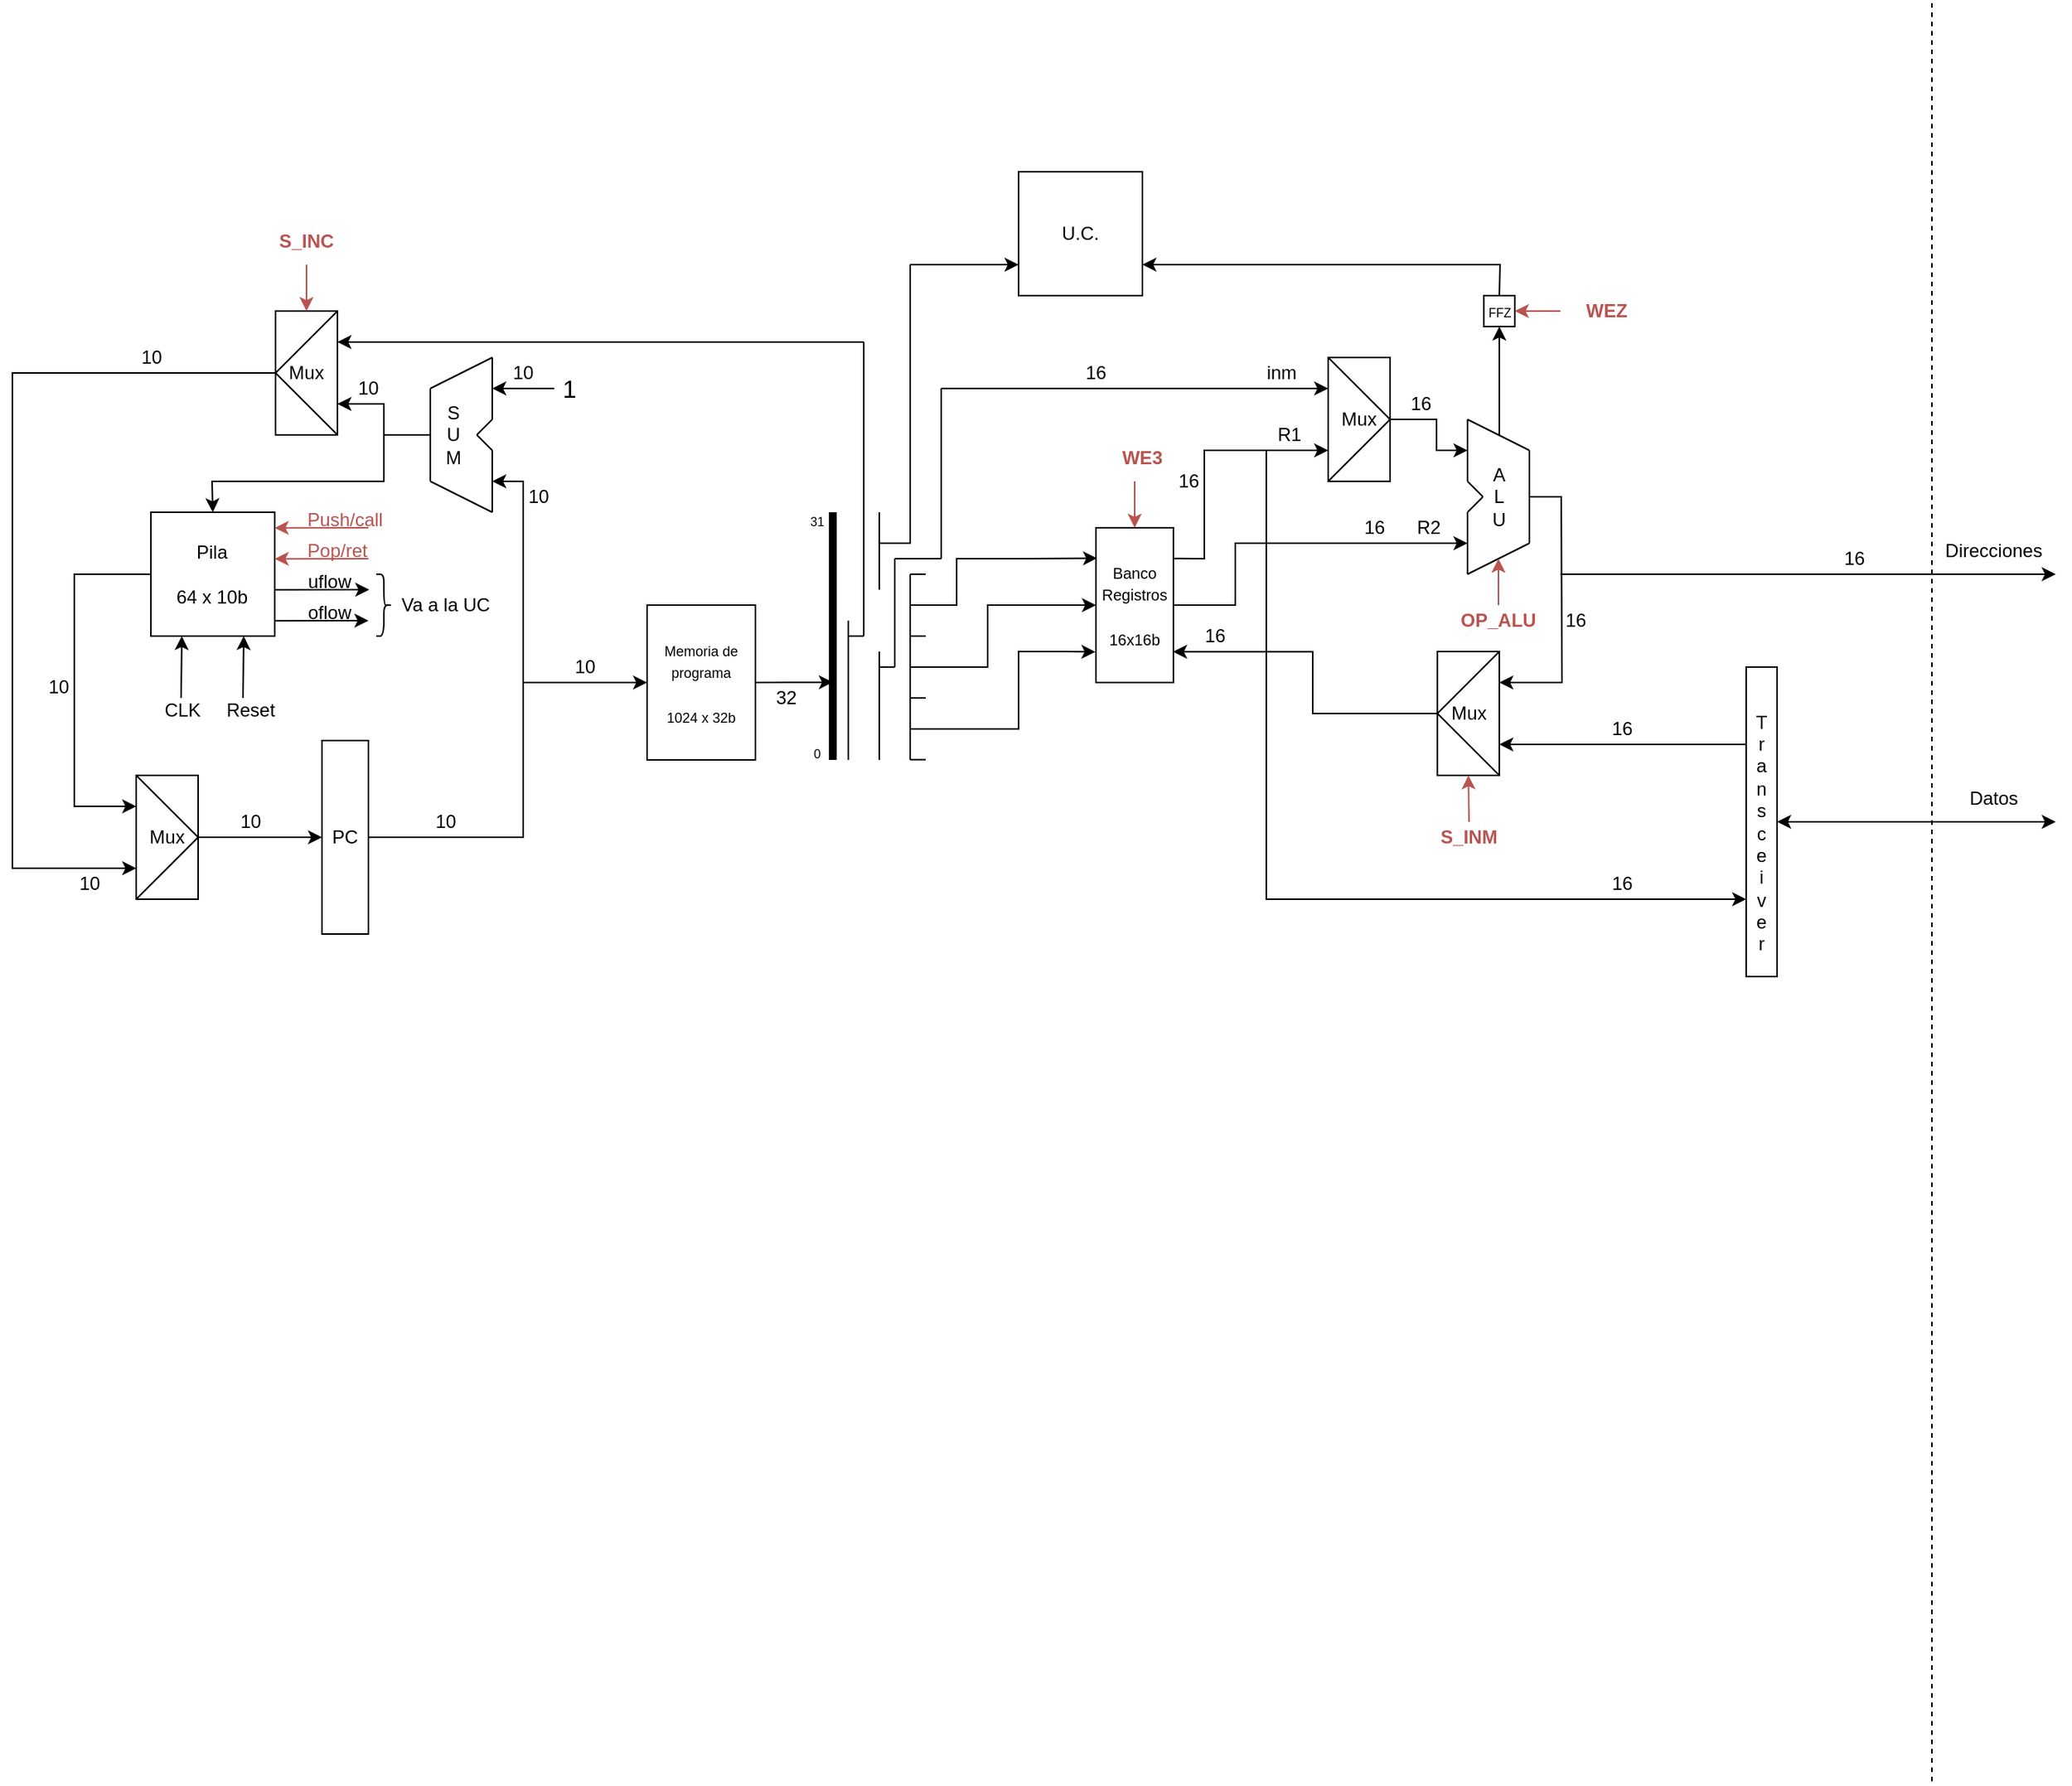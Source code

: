 <mxfile version="13.0.3" type="device"><diagram id="0uBArUnVMYasdlc0vBjI" name="Página-1"><mxGraphModel dx="276" dy="160" grid="1" gridSize="10" guides="1" tooltips="1" connect="1" arrows="1" fold="1" page="1" pageScale="1" pageWidth="1654" pageHeight="1169" math="0" shadow="0"><root><mxCell id="0"/><mxCell id="1" parent="0"/><mxCell id="RovYz1zeFVcKA8JU5k2T-7" value="Mux" style="rounded=0;whiteSpace=wrap;html=1;" parent="1" vertex="1"><mxGeometry x="210" y="210" width="40" height="80" as="geometry"/></mxCell><mxCell id="RovYz1zeFVcKA8JU5k2T-8" value="" style="endArrow=none;html=1;rounded=0;exitX=1;exitY=1;exitDx=0;exitDy=0;entryX=0;entryY=0.5;entryDx=0;entryDy=0;" parent="1" source="RovYz1zeFVcKA8JU5k2T-7" target="RovYz1zeFVcKA8JU5k2T-7" edge="1"><mxGeometry width="50" height="50" relative="1" as="geometry"><mxPoint x="300" y="300" as="sourcePoint"/><mxPoint x="350" y="250" as="targetPoint"/></mxGeometry></mxCell><mxCell id="RovYz1zeFVcKA8JU5k2T-9" value="" style="endArrow=none;html=1;rounded=0;exitX=0;exitY=0.5;exitDx=0;exitDy=0;entryX=1;entryY=0;entryDx=0;entryDy=0;" parent="1" source="RovYz1zeFVcKA8JU5k2T-7" target="RovYz1zeFVcKA8JU5k2T-7" edge="1"><mxGeometry width="50" height="50" relative="1" as="geometry"><mxPoint x="310" y="370" as="sourcePoint"/><mxPoint x="360" y="320" as="targetPoint"/></mxGeometry></mxCell><mxCell id="RovYz1zeFVcKA8JU5k2T-25" style="edgeStyle=orthogonalEdgeStyle;rounded=0;orthogonalLoop=1;jettySize=auto;html=1;fontSize=12;exitX=1;exitY=0.5;exitDx=0;exitDy=0;" parent="1" source="RovYz1zeFVcKA8JU5k2T-10" edge="1"><mxGeometry relative="1" as="geometry"><mxPoint x="350" y="320" as="targetPoint"/><Array as="points"><mxPoint x="370" y="550"/><mxPoint x="370" y="320"/></Array><mxPoint x="300" y="470" as="sourcePoint"/></mxGeometry></mxCell><mxCell id="RovYz1zeFVcKA8JU5k2T-10" value="PC" style="rounded=0;whiteSpace=wrap;html=1;" parent="1" vertex="1"><mxGeometry x="240" y="487.5" width="30" height="125" as="geometry"/></mxCell><mxCell id="RovYz1zeFVcKA8JU5k2T-12" value="" style="endArrow=none;html=1;rounded=0;" parent="1" edge="1"><mxGeometry width="50" height="50" relative="1" as="geometry"><mxPoint x="310" y="320" as="sourcePoint"/><mxPoint x="310" y="260" as="targetPoint"/></mxGeometry></mxCell><mxCell id="RovYz1zeFVcKA8JU5k2T-13" value="" style="endArrow=none;html=1;rounded=0;" parent="1" edge="1"><mxGeometry width="50" height="50" relative="1" as="geometry"><mxPoint x="310" y="260" as="sourcePoint"/><mxPoint x="350" y="240" as="targetPoint"/></mxGeometry></mxCell><mxCell id="RovYz1zeFVcKA8JU5k2T-14" value="" style="endArrow=none;html=1;rounded=0;" parent="1" edge="1"><mxGeometry width="50" height="50" relative="1" as="geometry"><mxPoint x="310" y="320" as="sourcePoint"/><mxPoint x="350" y="340" as="targetPoint"/></mxGeometry></mxCell><mxCell id="RovYz1zeFVcKA8JU5k2T-15" value="" style="endArrow=none;html=1;rounded=0;" parent="1" edge="1"><mxGeometry width="50" height="50" relative="1" as="geometry"><mxPoint x="350" y="240" as="sourcePoint"/><mxPoint x="350" y="280" as="targetPoint"/></mxGeometry></mxCell><mxCell id="RovYz1zeFVcKA8JU5k2T-16" value="" style="endArrow=none;html=1;rounded=0;" parent="1" edge="1"><mxGeometry width="50" height="50" relative="1" as="geometry"><mxPoint x="350" y="340" as="sourcePoint"/><mxPoint x="350" y="300" as="targetPoint"/></mxGeometry></mxCell><mxCell id="RovYz1zeFVcKA8JU5k2T-17" value="" style="endArrow=none;html=1;rounded=0;" parent="1" edge="1"><mxGeometry width="50" height="50" relative="1" as="geometry"><mxPoint x="340" y="290" as="sourcePoint"/><mxPoint x="350" y="280" as="targetPoint"/></mxGeometry></mxCell><mxCell id="RovYz1zeFVcKA8JU5k2T-19" value="" style="endArrow=none;html=1;rounded=0;" parent="1" edge="1"><mxGeometry width="50" height="50" relative="1" as="geometry"><mxPoint x="340" y="290" as="sourcePoint"/><mxPoint x="350" y="300" as="targetPoint"/></mxGeometry></mxCell><mxCell id="RovYz1zeFVcKA8JU5k2T-22" value="" style="endArrow=classic;html=1;rounded=0;fontSize=5;entryX=1;entryY=0.75;entryDx=0;entryDy=0;" parent="1" target="RovYz1zeFVcKA8JU5k2T-7" edge="1"><mxGeometry width="50" height="50" relative="1" as="geometry"><mxPoint x="310" y="290" as="sourcePoint"/><mxPoint x="320" y="260" as="targetPoint"/><Array as="points"><mxPoint x="280" y="290"/><mxPoint x="280" y="270"/></Array></mxGeometry></mxCell><mxCell id="RovYz1zeFVcKA8JU5k2T-24" value="S&lt;br&gt;U&lt;br&gt;M" style="text;html=1;strokeColor=none;fillColor=none;align=center;verticalAlign=middle;whiteSpace=wrap;rounded=0;fontSize=12;" parent="1" vertex="1"><mxGeometry x="300" y="280" width="50" height="20" as="geometry"/></mxCell><mxCell id="RovYz1zeFVcKA8JU5k2T-26" value="" style="endArrow=classic;html=1;rounded=0;fontSize=12;" parent="1" edge="1"><mxGeometry width="50" height="50" relative="1" as="geometry"><mxPoint x="370" y="450" as="sourcePoint"/><mxPoint x="450" y="450" as="targetPoint"/></mxGeometry></mxCell><mxCell id="RovYz1zeFVcKA8JU5k2T-30" style="edgeStyle=orthogonalEdgeStyle;rounded=0;orthogonalLoop=1;jettySize=auto;html=1;exitX=1;exitY=0.5;exitDx=0;exitDy=0;fontSize=9;" parent="1" source="RovYz1zeFVcKA8JU5k2T-29" edge="1"><mxGeometry relative="1" as="geometry"><mxPoint x="570" y="449.81" as="targetPoint"/><Array as="points"><mxPoint x="570" y="450"/></Array></mxGeometry></mxCell><mxCell id="RovYz1zeFVcKA8JU5k2T-29" value="&lt;font style=&quot;font-size: 9px&quot;&gt;Memoria de programa&lt;br&gt;&lt;br&gt;1024 x 32b&lt;/font&gt;" style="rounded=0;whiteSpace=wrap;html=1;" parent="1" vertex="1"><mxGeometry x="450" y="400" width="70" height="100" as="geometry"/></mxCell><mxCell id="RovYz1zeFVcKA8JU5k2T-33" value="" style="endArrow=none;html=1;rounded=0;fontSize=9;strokeWidth=5;" parent="1" edge="1"><mxGeometry width="50" height="50" relative="1" as="geometry"><mxPoint x="570" y="500" as="sourcePoint"/><mxPoint x="570" y="340" as="targetPoint"/></mxGeometry></mxCell><mxCell id="RovYz1zeFVcKA8JU5k2T-34" value="" style="endArrow=none;html=1;rounded=0;fontSize=9;strokeWidth=1;" parent="1" edge="1"><mxGeometry width="50" height="50" relative="1" as="geometry"><mxPoint x="580" y="500" as="sourcePoint"/><mxPoint x="580" y="410" as="targetPoint"/></mxGeometry></mxCell><mxCell id="RovYz1zeFVcKA8JU5k2T-35" value="" style="endArrow=none;html=1;rounded=0;fontSize=9;strokeWidth=1;" parent="1" edge="1"><mxGeometry width="50" height="50" relative="1" as="geometry"><mxPoint x="580" y="420" as="sourcePoint"/><mxPoint x="590" y="420" as="targetPoint"/></mxGeometry></mxCell><mxCell id="RovYz1zeFVcKA8JU5k2T-36" value="" style="endArrow=none;html=1;rounded=0;fontSize=9;strokeWidth=1;" parent="1" edge="1"><mxGeometry width="50" height="50" relative="1" as="geometry"><mxPoint x="590" y="420" as="sourcePoint"/><mxPoint x="590" y="230" as="targetPoint"/></mxGeometry></mxCell><mxCell id="RovYz1zeFVcKA8JU5k2T-37" value="" style="endArrow=classic;html=1;rounded=0;fontSize=9;strokeWidth=1;entryX=1;entryY=0.25;entryDx=0;entryDy=0;" parent="1" target="RovYz1zeFVcKA8JU5k2T-7" edge="1"><mxGeometry width="50" height="50" relative="1" as="geometry"><mxPoint x="590" y="230" as="sourcePoint"/><mxPoint x="470" y="160" as="targetPoint"/><Array as="points"><mxPoint x="360" y="230"/><mxPoint x="310" y="230"/></Array></mxGeometry></mxCell><mxCell id="RovYz1zeFVcKA8JU5k2T-38" value="" style="endArrow=none;html=1;rounded=0;fontSize=9;strokeWidth=1;" parent="1" edge="1"><mxGeometry width="50" height="50" relative="1" as="geometry"><mxPoint x="600" y="500" as="sourcePoint"/><mxPoint x="600" y="430" as="targetPoint"/></mxGeometry></mxCell><mxCell id="RovYz1zeFVcKA8JU5k2T-41" value="" style="endArrow=none;html=1;rounded=0;fontSize=9;strokeWidth=1;" parent="1" edge="1"><mxGeometry width="50" height="50" relative="1" as="geometry"><mxPoint x="620" y="500" as="sourcePoint"/><mxPoint x="620" y="460" as="targetPoint"/></mxGeometry></mxCell><mxCell id="RovYz1zeFVcKA8JU5k2T-42" value="" style="endArrow=none;html=1;rounded=0;fontSize=9;strokeWidth=1;" parent="1" edge="1"><mxGeometry width="50" height="50" relative="1" as="geometry"><mxPoint x="620" y="460" as="sourcePoint"/><mxPoint x="620" y="420" as="targetPoint"/><Array as="points"><mxPoint x="620" y="440"/></Array></mxGeometry></mxCell><mxCell id="RovYz1zeFVcKA8JU5k2T-43" value="" style="endArrow=none;html=1;rounded=0;fontSize=9;strokeWidth=1;" parent="1" edge="1"><mxGeometry width="50" height="50" relative="1" as="geometry"><mxPoint x="620" y="460" as="sourcePoint"/><mxPoint x="630" y="460" as="targetPoint"/></mxGeometry></mxCell><mxCell id="RovYz1zeFVcKA8JU5k2T-44" value="" style="endArrow=none;html=1;rounded=0;fontSize=9;strokeWidth=1;" parent="1" edge="1"><mxGeometry width="50" height="50" relative="1" as="geometry"><mxPoint x="620" y="499.84" as="sourcePoint"/><mxPoint x="630" y="499.84" as="targetPoint"/><Array as="points"><mxPoint x="620" y="499.84"/></Array></mxGeometry></mxCell><mxCell id="RovYz1zeFVcKA8JU5k2T-45" value="" style="endArrow=none;html=1;rounded=0;fontSize=9;strokeWidth=1;" parent="1" edge="1"><mxGeometry width="50" height="50" relative="1" as="geometry"><mxPoint x="620" y="420" as="sourcePoint"/><mxPoint x="630" y="420" as="targetPoint"/></mxGeometry></mxCell><mxCell id="RovYz1zeFVcKA8JU5k2T-47" value="" style="endArrow=none;html=1;rounded=0;fontSize=9;strokeWidth=1;" parent="1" edge="1"><mxGeometry width="50" height="50" relative="1" as="geometry"><mxPoint x="620" y="420" as="sourcePoint"/><mxPoint x="620" y="380" as="targetPoint"/><Array as="points"><mxPoint x="620" y="400"/></Array></mxGeometry></mxCell><mxCell id="RovYz1zeFVcKA8JU5k2T-48" value="" style="endArrow=none;html=1;rounded=0;fontSize=9;strokeWidth=1;" parent="1" edge="1"><mxGeometry width="50" height="50" relative="1" as="geometry"><mxPoint x="600" y="390" as="sourcePoint"/><mxPoint x="600" y="340" as="targetPoint"/></mxGeometry></mxCell><mxCell id="RovYz1zeFVcKA8JU5k2T-49" value="" style="endArrow=none;html=1;rounded=0;fontSize=9;strokeWidth=1;" parent="1" edge="1"><mxGeometry width="50" height="50" relative="1" as="geometry"><mxPoint x="620" y="380" as="sourcePoint"/><mxPoint x="630" y="380" as="targetPoint"/></mxGeometry></mxCell><mxCell id="RovYz1zeFVcKA8JU5k2T-50" value="&lt;font size=&quot;1&quot;&gt;Banco Registros&lt;br&gt;&lt;br&gt;16x16b&lt;br&gt;&lt;/font&gt;" style="rounded=0;whiteSpace=wrap;html=1;" parent="1" vertex="1"><mxGeometry x="740" y="350" width="50" height="100" as="geometry"/></mxCell><mxCell id="RovYz1zeFVcKA8JU5k2T-51" value="" style="endArrow=classic;html=1;rounded=0;fontSize=9;strokeWidth=1;entryX=0.014;entryY=0.197;entryDx=0;entryDy=0;entryPerimeter=0;" parent="1" target="RovYz1zeFVcKA8JU5k2T-50" edge="1"><mxGeometry width="50" height="50" relative="1" as="geometry"><mxPoint x="620" y="400" as="sourcePoint"/><mxPoint x="700" y="360" as="targetPoint"/><Array as="points"><mxPoint x="650" y="400"/><mxPoint x="650" y="370"/><mxPoint x="690" y="370"/></Array></mxGeometry></mxCell><mxCell id="RovYz1zeFVcKA8JU5k2T-52" value="" style="endArrow=classic;html=1;rounded=0;fontSize=9;strokeWidth=1;entryX=0;entryY=0.5;entryDx=0;entryDy=0;" parent="1" target="RovYz1zeFVcKA8JU5k2T-50" edge="1"><mxGeometry width="50" height="50" relative="1" as="geometry"><mxPoint x="620" y="440" as="sourcePoint"/><mxPoint x="730" y="420" as="targetPoint"/><Array as="points"><mxPoint x="670" y="440"/><mxPoint x="670" y="400"/><mxPoint x="690" y="400"/><mxPoint x="720" y="400"/></Array></mxGeometry></mxCell><mxCell id="RovYz1zeFVcKA8JU5k2T-53" value="" style="endArrow=classic;html=1;rounded=0;fontSize=9;strokeWidth=1;entryX=-0.007;entryY=0.802;entryDx=0;entryDy=0;entryPerimeter=0;" parent="1" target="RovYz1zeFVcKA8JU5k2T-50" edge="1"><mxGeometry width="50" height="50" relative="1" as="geometry"><mxPoint x="620" y="480" as="sourcePoint"/><mxPoint x="720" y="450" as="targetPoint"/><Array as="points"><mxPoint x="690" y="480"/><mxPoint x="690" y="430"/><mxPoint x="700" y="430"/><mxPoint x="720" y="430"/></Array></mxGeometry></mxCell><mxCell id="RovYz1zeFVcKA8JU5k2T-67" value="" style="endArrow=none;html=1;rounded=0;" parent="1" edge="1"><mxGeometry width="50" height="50" relative="1" as="geometry"><mxPoint x="1020" y="300" as="sourcePoint"/><mxPoint x="1020" y="360" as="targetPoint"/></mxGeometry></mxCell><mxCell id="RovYz1zeFVcKA8JU5k2T-70" value="" style="endArrow=none;html=1;rounded=0;" parent="1" edge="1"><mxGeometry width="50" height="50" relative="1" as="geometry"><mxPoint x="980" y="320" as="sourcePoint"/><mxPoint x="980" y="280" as="targetPoint"/></mxGeometry></mxCell><mxCell id="RovYz1zeFVcKA8JU5k2T-71" value="" style="endArrow=none;html=1;rounded=0;" parent="1" edge="1"><mxGeometry width="50" height="50" relative="1" as="geometry"><mxPoint x="980" y="340" as="sourcePoint"/><mxPoint x="980" y="380" as="targetPoint"/></mxGeometry></mxCell><mxCell id="RovYz1zeFVcKA8JU5k2T-72" value="" style="endArrow=none;html=1;rounded=0;" parent="1" edge="1"><mxGeometry width="50" height="50" relative="1" as="geometry"><mxPoint x="990" y="330" as="sourcePoint"/><mxPoint x="980" y="340" as="targetPoint"/></mxGeometry></mxCell><mxCell id="RovYz1zeFVcKA8JU5k2T-73" value="" style="endArrow=none;html=1;rounded=0;" parent="1" edge="1"><mxGeometry width="50" height="50" relative="1" as="geometry"><mxPoint x="990" y="330" as="sourcePoint"/><mxPoint x="980" y="320" as="targetPoint"/></mxGeometry></mxCell><mxCell id="RovYz1zeFVcKA8JU5k2T-75" value="" style="endArrow=none;html=1;rounded=0;fontSize=9;strokeWidth=1;" parent="1" edge="1"><mxGeometry width="50" height="50" relative="1" as="geometry"><mxPoint x="980" y="380" as="sourcePoint"/><mxPoint x="1020" y="360" as="targetPoint"/></mxGeometry></mxCell><mxCell id="RovYz1zeFVcKA8JU5k2T-76" value="" style="endArrow=none;html=1;rounded=0;fontSize=9;strokeWidth=1;" parent="1" edge="1"><mxGeometry width="50" height="50" relative="1" as="geometry"><mxPoint x="980" y="280" as="sourcePoint"/><mxPoint x="1020" y="300" as="targetPoint"/></mxGeometry></mxCell><mxCell id="RovYz1zeFVcKA8JU5k2T-78" value="" style="endArrow=classic;html=1;rounded=0;fontSize=9;strokeWidth=1;exitX=1;exitY=0.5;exitDx=0;exitDy=0;" parent="1" source="RovYz1zeFVcKA8JU5k2T-50" edge="1"><mxGeometry width="50" height="50" relative="1" as="geometry"><mxPoint x="810" y="440" as="sourcePoint"/><mxPoint x="980" y="360" as="targetPoint"/><Array as="points"><mxPoint x="830" y="400"/><mxPoint x="830" y="360"/></Array></mxGeometry></mxCell><mxCell id="RovYz1zeFVcKA8JU5k2T-82" style="edgeStyle=orthogonalEdgeStyle;rounded=0;orthogonalLoop=1;jettySize=auto;html=1;entryX=0.996;entryY=0.801;entryDx=0;entryDy=0;entryPerimeter=0;fontSize=9;strokeWidth=1;" parent="1" source="RovYz1zeFVcKA8JU5k2T-79" target="RovYz1zeFVcKA8JU5k2T-50" edge="1"><mxGeometry relative="1" as="geometry"><Array as="points"><mxPoint x="880" y="470"/><mxPoint x="880" y="430"/></Array></mxGeometry></mxCell><mxCell id="RovYz1zeFVcKA8JU5k2T-79" value="Mux" style="rounded=0;whiteSpace=wrap;html=1;" parent="1" vertex="1"><mxGeometry x="960.56" y="430" width="40" height="80" as="geometry"/></mxCell><mxCell id="RovYz1zeFVcKA8JU5k2T-80" value="" style="endArrow=none;html=1;rounded=0;exitX=1;exitY=1;exitDx=0;exitDy=0;entryX=0;entryY=0.5;entryDx=0;entryDy=0;" parent="1" source="RovYz1zeFVcKA8JU5k2T-79" target="RovYz1zeFVcKA8JU5k2T-79" edge="1"><mxGeometry width="50" height="50" relative="1" as="geometry"><mxPoint x="1050.56" y="520" as="sourcePoint"/><mxPoint x="1100.56" y="470" as="targetPoint"/></mxGeometry></mxCell><mxCell id="RovYz1zeFVcKA8JU5k2T-81" value="" style="endArrow=none;html=1;rounded=0;exitX=0;exitY=0.5;exitDx=0;exitDy=0;entryX=1;entryY=0;entryDx=0;entryDy=0;" parent="1" source="RovYz1zeFVcKA8JU5k2T-79" target="RovYz1zeFVcKA8JU5k2T-79" edge="1"><mxGeometry width="50" height="50" relative="1" as="geometry"><mxPoint x="1060.56" y="590" as="sourcePoint"/><mxPoint x="1110.56" y="540" as="targetPoint"/></mxGeometry></mxCell><mxCell id="RovYz1zeFVcKA8JU5k2T-85" value="" style="endArrow=classic;html=1;rounded=0;fontSize=9;strokeWidth=1;entryX=1;entryY=0.25;entryDx=0;entryDy=0;" parent="1" target="RovYz1zeFVcKA8JU5k2T-79" edge="1"><mxGeometry width="50" height="50" relative="1" as="geometry"><mxPoint x="1020" y="330" as="sourcePoint"/><mxPoint x="1040.56" y="330" as="targetPoint"/><Array as="points"><mxPoint x="1040.56" y="330"/><mxPoint x="1041" y="450"/></Array></mxGeometry></mxCell><mxCell id="RovYz1zeFVcKA8JU5k2T-87" value="&lt;font style=&quot;font-size: 12px&quot;&gt;U.C.&lt;/font&gt;" style="rounded=0;whiteSpace=wrap;html=1;" parent="1" vertex="1"><mxGeometry x="690" y="120" width="80" height="80" as="geometry"/></mxCell><mxCell id="RovYz1zeFVcKA8JU5k2T-88" value="&lt;span style=&quot;font-size: 8px&quot;&gt;0&lt;/span&gt;" style="text;html=1;strokeColor=none;fillColor=none;align=center;verticalAlign=middle;whiteSpace=wrap;rounded=0;fontSize=12;" parent="1" vertex="1"><mxGeometry x="550" y="490" width="20" height="10" as="geometry"/></mxCell><mxCell id="RovYz1zeFVcKA8JU5k2T-89" value="&lt;font style=&quot;font-size: 8px&quot;&gt;31&lt;/font&gt;" style="text;html=1;strokeColor=none;fillColor=none;align=center;verticalAlign=middle;whiteSpace=wrap;rounded=0;fontSize=12;" parent="1" vertex="1"><mxGeometry x="550" y="340" width="20" height="10" as="geometry"/></mxCell><mxCell id="RovYz1zeFVcKA8JU5k2T-90" value="" style="endArrow=none;html=1;rounded=0;fontSize=8;strokeWidth=1;" parent="1" edge="1"><mxGeometry width="50" height="50" relative="1" as="geometry"><mxPoint x="600" y="360" as="sourcePoint"/><mxPoint x="620" y="180" as="targetPoint"/><Array as="points"><mxPoint x="620" y="360"/></Array></mxGeometry></mxCell><mxCell id="RovYz1zeFVcKA8JU5k2T-91" value="" style="endArrow=classic;html=1;rounded=0;fontSize=8;strokeWidth=1;entryX=0;entryY=0.75;entryDx=0;entryDy=0;" parent="1" target="RovYz1zeFVcKA8JU5k2T-87" edge="1"><mxGeometry width="50" height="50" relative="1" as="geometry"><mxPoint x="620" y="180" as="sourcePoint"/><mxPoint x="700" y="130" as="targetPoint"/></mxGeometry></mxCell><mxCell id="RovYz1zeFVcKA8JU5k2T-93" value="&lt;font style=&quot;font-size: 8px&quot;&gt;FFZ&lt;/font&gt;" style="rounded=0;whiteSpace=wrap;html=1;" parent="1" vertex="1"><mxGeometry x="990.56" y="200" width="20" height="20" as="geometry"/></mxCell><mxCell id="RovYz1zeFVcKA8JU5k2T-94" value="" style="endArrow=classic;html=1;rounded=0;fontSize=8;strokeWidth=1;entryX=0.5;entryY=1;entryDx=0;entryDy=0;" parent="1" target="RovYz1zeFVcKA8JU5k2T-93" edge="1"><mxGeometry width="50" height="50" relative="1" as="geometry"><mxPoint x="1000.56" y="290" as="sourcePoint"/><mxPoint x="1060.56" y="220" as="targetPoint"/></mxGeometry></mxCell><mxCell id="RovYz1zeFVcKA8JU5k2T-95" value="" style="endArrow=classic;html=1;rounded=0;fontSize=8;strokeWidth=1;exitX=0.5;exitY=0;exitDx=0;exitDy=0;entryX=1;entryY=0.75;entryDx=0;entryDy=0;" parent="1" source="RovYz1zeFVcKA8JU5k2T-93" target="RovYz1zeFVcKA8JU5k2T-87" edge="1"><mxGeometry width="50" height="50" relative="1" as="geometry"><mxPoint x="870" y="150" as="sourcePoint"/><mxPoint x="920" y="100" as="targetPoint"/><Array as="points"><mxPoint x="1001" y="180"/><mxPoint x="890" y="180"/></Array></mxGeometry></mxCell><mxCell id="HmKViwe4JxOAqNoC-9yD-1" value="Mux" style="rounded=0;whiteSpace=wrap;html=1;" parent="1" vertex="1"><mxGeometry x="120" y="510" width="40" height="80" as="geometry"/></mxCell><mxCell id="HmKViwe4JxOAqNoC-9yD-4" value="" style="endArrow=none;html=1;rounded=0;exitX=0;exitY=0;exitDx=0;exitDy=0;entryX=1;entryY=0.5;entryDx=0;entryDy=0;" parent="1" source="HmKViwe4JxOAqNoC-9yD-1" target="HmKViwe4JxOAqNoC-9yD-1" edge="1"><mxGeometry width="50" height="50" relative="1" as="geometry"><mxPoint x="190" y="570" as="sourcePoint"/><mxPoint x="240" y="520" as="targetPoint"/></mxGeometry></mxCell><mxCell id="HmKViwe4JxOAqNoC-9yD-5" value="" style="endArrow=none;html=1;rounded=0;exitX=0;exitY=1;exitDx=0;exitDy=0;entryX=1;entryY=0.5;entryDx=0;entryDy=0;" parent="1" source="HmKViwe4JxOAqNoC-9yD-1" target="HmKViwe4JxOAqNoC-9yD-1" edge="1"><mxGeometry width="50" height="50" relative="1" as="geometry"><mxPoint x="210" y="610" as="sourcePoint"/><mxPoint x="160" y="540" as="targetPoint"/></mxGeometry></mxCell><mxCell id="HmKViwe4JxOAqNoC-9yD-6" value="" style="endArrow=classic;html=1;rounded=0;entryX=0;entryY=0.75;entryDx=0;entryDy=0;exitX=0;exitY=0.5;exitDx=0;exitDy=0;" parent="1" source="RovYz1zeFVcKA8JU5k2T-7" target="HmKViwe4JxOAqNoC-9yD-1" edge="1"><mxGeometry width="50" height="50" relative="1" as="geometry"><mxPoint x="40" y="470" as="sourcePoint"/><mxPoint x="90" y="420" as="targetPoint"/><Array as="points"><mxPoint x="40" y="250"/><mxPoint x="40" y="570"/></Array></mxGeometry></mxCell><mxCell id="HmKViwe4JxOAqNoC-9yD-9" style="edgeStyle=orthogonalEdgeStyle;rounded=0;orthogonalLoop=1;jettySize=auto;html=1;entryX=0;entryY=0.25;entryDx=0;entryDy=0;exitX=0;exitY=0.5;exitDx=0;exitDy=0;" parent="1" source="HmKViwe4JxOAqNoC-9yD-7" target="HmKViwe4JxOAqNoC-9yD-1" edge="1"><mxGeometry relative="1" as="geometry"><mxPoint x="70" y="380" as="targetPoint"/><Array as="points"><mxPoint x="80" y="380"/><mxPoint x="80" y="530"/></Array></mxGeometry></mxCell><mxCell id="HmKViwe4JxOAqNoC-9yD-7" value="Pila&lt;br&gt;&lt;br&gt;64 x 10b" style="whiteSpace=wrap;html=1;aspect=fixed;" parent="1" vertex="1"><mxGeometry x="129.46" y="340" width="80" height="80" as="geometry"/></mxCell><mxCell id="HmKViwe4JxOAqNoC-9yD-8" value="" style="endArrow=classic;html=1;rounded=0;entryX=0.5;entryY=0;entryDx=0;entryDy=0;" parent="1" target="HmKViwe4JxOAqNoC-9yD-7" edge="1"><mxGeometry width="50" height="50" relative="1" as="geometry"><mxPoint x="280" y="290" as="sourcePoint"/><mxPoint x="290" y="300" as="targetPoint"/><Array as="points"><mxPoint x="280" y="320"/><mxPoint x="169" y="320"/></Array></mxGeometry></mxCell><mxCell id="HmKViwe4JxOAqNoC-9yD-11" value="" style="endArrow=classic;html=1;rounded=0;entryX=0;entryY=0.5;entryDx=0;entryDy=0;" parent="1" target="RovYz1zeFVcKA8JU5k2T-10" edge="1"><mxGeometry width="50" height="50" relative="1" as="geometry"><mxPoint x="160" y="550" as="sourcePoint"/><mxPoint x="230" y="490" as="targetPoint"/></mxGeometry></mxCell><mxCell id="HmKViwe4JxOAqNoC-9yD-13" value="" style="endArrow=classic;html=1;rounded=0;entryX=0.991;entryY=0.168;entryDx=0;entryDy=0;entryPerimeter=0;strokeColor=#B85450;" parent="1" edge="1"><mxGeometry width="50" height="50" relative="1" as="geometry"><mxPoint x="270" y="370" as="sourcePoint"/><mxPoint x="209.46" y="370.08" as="targetPoint"/></mxGeometry></mxCell><mxCell id="HmKViwe4JxOAqNoC-9yD-14" value="" style="endArrow=classic;html=1;rounded=0;entryX=0.991;entryY=0.168;entryDx=0;entryDy=0;entryPerimeter=0;" parent="1" edge="1"><mxGeometry width="50" height="50" relative="1" as="geometry"><mxPoint x="210" y="390.08" as="sourcePoint"/><mxPoint x="270.54" y="390" as="targetPoint"/></mxGeometry></mxCell><mxCell id="HmKViwe4JxOAqNoC-9yD-15" value="" style="endArrow=classic;html=1;rounded=0;entryX=0.991;entryY=0.168;entryDx=0;entryDy=0;entryPerimeter=0;" parent="1" edge="1"><mxGeometry width="50" height="50" relative="1" as="geometry"><mxPoint x="209.46" y="410.08" as="sourcePoint"/><mxPoint x="270" y="410" as="targetPoint"/></mxGeometry></mxCell><mxCell id="HmKViwe4JxOAqNoC-9yD-16" value="" style="endArrow=classic;html=1;rounded=0;entryX=0.991;entryY=0.168;entryDx=0;entryDy=0;entryPerimeter=0;strokeColor=#B85450;" parent="1" edge="1"><mxGeometry width="50" height="50" relative="1" as="geometry"><mxPoint x="270" y="350" as="sourcePoint"/><mxPoint x="209.46" y="350.08" as="targetPoint"/></mxGeometry></mxCell><mxCell id="HmKViwe4JxOAqNoC-9yD-17" value="&lt;font color=&quot;#b85450&quot;&gt;Push/call&lt;/font&gt;" style="text;html=1;strokeColor=none;fillColor=none;align=center;verticalAlign=middle;whiteSpace=wrap;rounded=0;" parent="1" vertex="1"><mxGeometry x="225" y="340" width="60" height="10" as="geometry"/></mxCell><mxCell id="HmKViwe4JxOAqNoC-9yD-19" value="&lt;font color=&quot;#b85450&quot;&gt;Pop/ret&amp;nbsp; &amp;nbsp;&lt;/font&gt;" style="text;html=1;strokeColor=none;fillColor=none;align=center;verticalAlign=middle;whiteSpace=wrap;rounded=0;" parent="1" vertex="1"><mxGeometry x="225" y="360" width="60" height="10" as="geometry"/></mxCell><mxCell id="HmKViwe4JxOAqNoC-9yD-20" value="uflow&amp;nbsp; &amp;nbsp; &amp;nbsp;&amp;nbsp;" style="text;html=1;strokeColor=none;fillColor=none;align=center;verticalAlign=middle;whiteSpace=wrap;rounded=0;" parent="1" vertex="1"><mxGeometry x="225" y="380" width="60" height="10" as="geometry"/></mxCell><mxCell id="HmKViwe4JxOAqNoC-9yD-22" value="oflow&amp;nbsp; &amp;nbsp; &amp;nbsp;&amp;nbsp;" style="text;html=1;strokeColor=none;fillColor=none;align=center;verticalAlign=middle;whiteSpace=wrap;rounded=0;" parent="1" vertex="1"><mxGeometry x="225" y="400" width="60" height="10" as="geometry"/></mxCell><mxCell id="HmKViwe4JxOAqNoC-9yD-23" value="" style="endArrow=classic;html=1;rounded=0;entryX=0.25;entryY=1;entryDx=0;entryDy=0;" parent="1" target="HmKViwe4JxOAqNoC-9yD-7" edge="1"><mxGeometry width="50" height="50" relative="1" as="geometry"><mxPoint x="149" y="460" as="sourcePoint"/><mxPoint x="170" y="430" as="targetPoint"/></mxGeometry></mxCell><mxCell id="HmKViwe4JxOAqNoC-9yD-24" value="" style="endArrow=classic;html=1;rounded=0;entryX=0.75;entryY=1;entryDx=0;entryDy=0;" parent="1" target="HmKViwe4JxOAqNoC-9yD-7" edge="1"><mxGeometry width="50" height="50" relative="1" as="geometry"><mxPoint x="189" y="460" as="sourcePoint"/><mxPoint x="230" y="430" as="targetPoint"/></mxGeometry></mxCell><mxCell id="HmKViwe4JxOAqNoC-9yD-25" value="CLK" style="text;html=1;strokeColor=none;fillColor=none;align=center;verticalAlign=middle;whiteSpace=wrap;rounded=0;" parent="1" vertex="1"><mxGeometry x="140" y="460" width="20" height="15" as="geometry"/></mxCell><mxCell id="HmKViwe4JxOAqNoC-9yD-26" value="Reset" style="text;html=1;strokeColor=none;fillColor=none;align=center;verticalAlign=middle;whiteSpace=wrap;rounded=0;" parent="1" vertex="1"><mxGeometry x="179.46" y="462.5" width="30" height="10" as="geometry"/></mxCell><mxCell id="HmKViwe4JxOAqNoC-9yD-27" value="Mux" style="rounded=0;whiteSpace=wrap;html=1;" parent="1" vertex="1"><mxGeometry x="890" y="240" width="40" height="80" as="geometry"/></mxCell><mxCell id="HmKViwe4JxOAqNoC-9yD-28" value="" style="endArrow=none;html=1;rounded=0;exitX=0;exitY=0;exitDx=0;exitDy=0;entryX=1;entryY=0.5;entryDx=0;entryDy=0;" parent="1" source="HmKViwe4JxOAqNoC-9yD-27" target="HmKViwe4JxOAqNoC-9yD-27" edge="1"><mxGeometry width="50" height="50" relative="1" as="geometry"><mxPoint x="960" y="300" as="sourcePoint"/><mxPoint x="1010" y="250" as="targetPoint"/></mxGeometry></mxCell><mxCell id="HmKViwe4JxOAqNoC-9yD-29" value="" style="endArrow=none;html=1;rounded=0;exitX=0;exitY=1;exitDx=0;exitDy=0;entryX=1;entryY=0.5;entryDx=0;entryDy=0;" parent="1" source="HmKViwe4JxOAqNoC-9yD-27" target="HmKViwe4JxOAqNoC-9yD-27" edge="1"><mxGeometry width="50" height="50" relative="1" as="geometry"><mxPoint x="980" y="340" as="sourcePoint"/><mxPoint x="930" y="270" as="targetPoint"/></mxGeometry></mxCell><mxCell id="HmKViwe4JxOAqNoC-9yD-30" value="" style="endArrow=classic;html=1;rounded=0;" parent="1" edge="1"><mxGeometry width="50" height="50" relative="1" as="geometry"><mxPoint x="930" y="280" as="sourcePoint"/><mxPoint x="980" y="300" as="targetPoint"/><Array as="points"><mxPoint x="960" y="280"/><mxPoint x="960" y="300"/></Array></mxGeometry></mxCell><mxCell id="HmKViwe4JxOAqNoC-9yD-31" value="" style="endArrow=classic;html=1;rounded=0;exitX=1.002;exitY=0.199;exitDx=0;exitDy=0;exitPerimeter=0;entryX=0;entryY=0.75;entryDx=0;entryDy=0;" parent="1" source="RovYz1zeFVcKA8JU5k2T-50" target="HmKViwe4JxOAqNoC-9yD-27" edge="1"><mxGeometry width="50" height="50" relative="1" as="geometry"><mxPoint x="800" y="320" as="sourcePoint"/><mxPoint x="850" y="270" as="targetPoint"/><Array as="points"><mxPoint x="810" y="370"/><mxPoint x="810" y="300"/></Array></mxGeometry></mxCell><mxCell id="HmKViwe4JxOAqNoC-9yD-32" value="" style="endArrow=none;html=1;rounded=0;fontSize=9;strokeWidth=1;" parent="1" edge="1"><mxGeometry width="50" height="50" relative="1" as="geometry"><mxPoint x="600" y="440" as="sourcePoint"/><mxPoint x="610" y="440" as="targetPoint"/></mxGeometry></mxCell><mxCell id="HmKViwe4JxOAqNoC-9yD-33" value="" style="endArrow=none;html=1;rounded=0;" parent="1" edge="1"><mxGeometry width="50" height="50" relative="1" as="geometry"><mxPoint x="610" y="440" as="sourcePoint"/><mxPoint x="610" y="370" as="targetPoint"/></mxGeometry></mxCell><mxCell id="HmKViwe4JxOAqNoC-9yD-34" value="" style="endArrow=none;html=1;rounded=0;" parent="1" edge="1"><mxGeometry width="50" height="50" relative="1" as="geometry"><mxPoint x="610" y="370" as="sourcePoint"/><mxPoint x="640" y="370" as="targetPoint"/></mxGeometry></mxCell><mxCell id="HmKViwe4JxOAqNoC-9yD-35" value="" style="endArrow=none;html=1;rounded=0;" parent="1" edge="1"><mxGeometry width="50" height="50" relative="1" as="geometry"><mxPoint x="640" y="370" as="sourcePoint"/><mxPoint x="640" y="260" as="targetPoint"/></mxGeometry></mxCell><mxCell id="HmKViwe4JxOAqNoC-9yD-36" value="" style="endArrow=classic;html=1;rounded=0;entryX=0;entryY=0.25;entryDx=0;entryDy=0;" parent="1" target="HmKViwe4JxOAqNoC-9yD-27" edge="1"><mxGeometry width="50" height="50" relative="1" as="geometry"><mxPoint x="640" y="260" as="sourcePoint"/><mxPoint x="790" y="260" as="targetPoint"/></mxGeometry></mxCell><mxCell id="HmKViwe4JxOAqNoC-9yD-37" value="" style="endArrow=classic;html=1;rounded=0;" parent="1" edge="1"><mxGeometry width="50" height="50" relative="1" as="geometry"><mxPoint x="850" y="300" as="sourcePoint"/><mxPoint x="1160" y="590" as="targetPoint"/><Array as="points"><mxPoint x="850" y="590"/></Array></mxGeometry></mxCell><mxCell id="HmKViwe4JxOAqNoC-9yD-41" value="" style="endArrow=classic;html=1;rounded=0;" parent="1" edge="1"><mxGeometry width="50" height="50" relative="1" as="geometry"><mxPoint x="1040" y="380" as="sourcePoint"/><mxPoint x="1360" y="380" as="targetPoint"/></mxGeometry></mxCell><mxCell id="HmKViwe4JxOAqNoC-9yD-42" value="" style="endArrow=none;dashed=1;html=1;rounded=0;" parent="1" edge="1"><mxGeometry width="50" height="50" relative="1" as="geometry"><mxPoint x="1280" y="1160" as="sourcePoint"/><mxPoint x="1280" y="9.52" as="targetPoint"/></mxGeometry></mxCell><mxCell id="HmKViwe4JxOAqNoC-9yD-43" value="&lt;br&gt;T&lt;br&gt;r&lt;br&gt;a&lt;br&gt;n&lt;br&gt;s&lt;br&gt;c&lt;br&gt;e&lt;br&gt;i&lt;br&gt;v&lt;br&gt;e&lt;br&gt;r" style="rounded=0;whiteSpace=wrap;html=1;" parent="1" vertex="1"><mxGeometry x="1160" y="440" width="20" height="200" as="geometry"/></mxCell><mxCell id="HmKViwe4JxOAqNoC-9yD-44" value="" style="endArrow=classic;html=1;rounded=0;entryX=1;entryY=0.75;entryDx=0;entryDy=0;exitX=0;exitY=0.25;exitDx=0;exitDy=0;" parent="1" source="HmKViwe4JxOAqNoC-9yD-43" target="RovYz1zeFVcKA8JU5k2T-79" edge="1"><mxGeometry width="50" height="50" relative="1" as="geometry"><mxPoint x="1070" y="530" as="sourcePoint"/><mxPoint x="1120" y="480" as="targetPoint"/></mxGeometry></mxCell><mxCell id="HmKViwe4JxOAqNoC-9yD-45" value="" style="endArrow=classic;startArrow=classic;html=1;rounded=0;exitX=1;exitY=0.5;exitDx=0;exitDy=0;" parent="1" source="HmKViwe4JxOAqNoC-9yD-43" edge="1"><mxGeometry width="50" height="50" relative="1" as="geometry"><mxPoint x="1370" y="520" as="sourcePoint"/><mxPoint x="1360" y="540" as="targetPoint"/></mxGeometry></mxCell><mxCell id="Xtryt0ObhwR6G26D9j-n-7" value="Direcciones" style="text;html=1;strokeColor=none;fillColor=none;align=center;verticalAlign=middle;whiteSpace=wrap;rounded=0;" parent="1" vertex="1"><mxGeometry x="1290" y="350" width="60" height="30" as="geometry"/></mxCell><mxCell id="Xtryt0ObhwR6G26D9j-n-8" value="Datos" style="text;html=1;strokeColor=none;fillColor=none;align=center;verticalAlign=middle;whiteSpace=wrap;rounded=0;" parent="1" vertex="1"><mxGeometry x="1290" y="510" width="60" height="30" as="geometry"/></mxCell><mxCell id="0zAn7egiASo_0DONX_-X-1" value="" style="endArrow=classic;html=1;rounded=0;" parent="1" edge="1"><mxGeometry width="50" height="50" relative="1" as="geometry"><mxPoint x="390" y="260" as="sourcePoint"/><mxPoint x="350" y="260" as="targetPoint"/></mxGeometry></mxCell><mxCell id="0zAn7egiASo_0DONX_-X-2" value="" style="endArrow=classic;html=1;rounded=0;entryX=0.5;entryY=0;entryDx=0;entryDy=0;fillColor=#f8cecc;strokeColor=#b85450;" parent="1" target="RovYz1zeFVcKA8JU5k2T-7" edge="1"><mxGeometry width="50" height="50" relative="1" as="geometry"><mxPoint x="230" y="180" as="sourcePoint"/><mxPoint x="170" y="140" as="targetPoint"/></mxGeometry></mxCell><mxCell id="0zAn7egiASo_0DONX_-X-3" value="10" style="text;html=1;strokeColor=none;fillColor=none;align=center;verticalAlign=middle;whiteSpace=wrap;rounded=0;" parent="1" vertex="1"><mxGeometry x="310" y="530" width="20" height="20" as="geometry"/></mxCell><mxCell id="0zAn7egiASo_0DONX_-X-4" value="10" style="text;html=1;strokeColor=none;fillColor=none;align=center;verticalAlign=middle;whiteSpace=wrap;rounded=0;" parent="1" vertex="1"><mxGeometry x="120" y="230" width="20" height="20" as="geometry"/></mxCell><mxCell id="0zAn7egiASo_0DONX_-X-5" value="10" style="text;html=1;strokeColor=none;fillColor=none;align=center;verticalAlign=middle;whiteSpace=wrap;rounded=0;" parent="1" vertex="1"><mxGeometry x="260" y="250" width="20" height="20" as="geometry"/></mxCell><mxCell id="0zAn7egiASo_0DONX_-X-6" value="32" style="text;html=1;strokeColor=none;fillColor=none;align=center;verticalAlign=middle;whiteSpace=wrap;rounded=0;" parent="1" vertex="1"><mxGeometry x="530" y="450" width="20" height="20" as="geometry"/></mxCell><mxCell id="0zAn7egiASo_0DONX_-X-7" value="10" style="text;html=1;strokeColor=none;fillColor=none;align=center;verticalAlign=middle;whiteSpace=wrap;rounded=0;" parent="1" vertex="1"><mxGeometry x="400" y="430" width="20" height="20" as="geometry"/></mxCell><mxCell id="0zAn7egiASo_0DONX_-X-8" value="10" style="text;html=1;strokeColor=none;fillColor=none;align=center;verticalAlign=middle;whiteSpace=wrap;rounded=0;" parent="1" vertex="1"><mxGeometry x="360" y="240" width="20" height="20" as="geometry"/></mxCell><mxCell id="0zAn7egiASo_0DONX_-X-9" value="10" style="text;html=1;strokeColor=none;fillColor=none;align=center;verticalAlign=middle;whiteSpace=wrap;rounded=0;" parent="1" vertex="1"><mxGeometry x="184.46" y="530" width="20" height="20" as="geometry"/></mxCell><mxCell id="0zAn7egiASo_0DONX_-X-12" value="10" style="text;html=1;strokeColor=none;fillColor=none;align=center;verticalAlign=middle;whiteSpace=wrap;rounded=0;" parent="1" vertex="1"><mxGeometry x="80" y="570" width="20" height="20" as="geometry"/></mxCell><mxCell id="0zAn7egiASo_0DONX_-X-13" value="10" style="text;html=1;strokeColor=none;fillColor=none;align=center;verticalAlign=middle;whiteSpace=wrap;rounded=0;" parent="1" vertex="1"><mxGeometry x="370" y="320" width="20" height="20" as="geometry"/></mxCell><mxCell id="TEKCfWX8H2TqRJQtqfXn-6" value="&lt;font style=&quot;font-size: 16px&quot;&gt;1&lt;/font&gt;" style="text;html=1;strokeColor=none;fillColor=none;align=center;verticalAlign=middle;whiteSpace=wrap;rounded=0;" parent="1" vertex="1"><mxGeometry x="390" y="250" width="20" height="20" as="geometry"/></mxCell><mxCell id="TEKCfWX8H2TqRJQtqfXn-8" value="R1" style="text;html=1;strokeColor=none;fillColor=none;align=center;verticalAlign=middle;whiteSpace=wrap;rounded=0;" parent="1" vertex="1"><mxGeometry x="850" y="280" width="30" height="20" as="geometry"/></mxCell><mxCell id="TEKCfWX8H2TqRJQtqfXn-9" value="R2" style="text;html=1;strokeColor=none;fillColor=none;align=center;verticalAlign=middle;whiteSpace=wrap;rounded=0;" parent="1" vertex="1"><mxGeometry x="940" y="340" width="30" height="20" as="geometry"/></mxCell><mxCell id="TEKCfWX8H2TqRJQtqfXn-10" value="A&lt;br&gt;L&lt;br&gt;U" style="text;html=1;strokeColor=none;fillColor=none;align=center;verticalAlign=middle;whiteSpace=wrap;rounded=0;" parent="1" vertex="1"><mxGeometry x="995.06" y="310" width="11" height="40" as="geometry"/></mxCell><mxCell id="TEKCfWX8H2TqRJQtqfXn-11" value="inm" style="text;html=1;strokeColor=none;fillColor=none;align=center;verticalAlign=middle;whiteSpace=wrap;rounded=0;" parent="1" vertex="1"><mxGeometry x="840" y="240" width="40" height="20" as="geometry"/></mxCell><mxCell id="TEKCfWX8H2TqRJQtqfXn-13" value="16" style="text;html=1;strokeColor=none;fillColor=none;align=center;verticalAlign=middle;whiteSpace=wrap;rounded=0;" parent="1" vertex="1"><mxGeometry x="790" y="310" width="20" height="20" as="geometry"/></mxCell><mxCell id="TEKCfWX8H2TqRJQtqfXn-14" value="16" style="text;html=1;strokeColor=none;fillColor=none;align=center;verticalAlign=middle;whiteSpace=wrap;rounded=0;" parent="1" vertex="1"><mxGeometry x="910" y="340" width="20" height="20" as="geometry"/></mxCell><mxCell id="TEKCfWX8H2TqRJQtqfXn-15" value="16" style="text;html=1;strokeColor=none;fillColor=none;align=center;verticalAlign=middle;whiteSpace=wrap;rounded=0;" parent="1" vertex="1"><mxGeometry x="807" y="410" width="20" height="20" as="geometry"/></mxCell><mxCell id="TEKCfWX8H2TqRJQtqfXn-16" value="16" style="text;html=1;strokeColor=none;fillColor=none;align=center;verticalAlign=middle;whiteSpace=wrap;rounded=0;" parent="1" vertex="1"><mxGeometry x="1070" y="570" width="20" height="20" as="geometry"/></mxCell><mxCell id="TEKCfWX8H2TqRJQtqfXn-17" value="16" style="text;html=1;strokeColor=none;fillColor=none;align=center;verticalAlign=middle;whiteSpace=wrap;rounded=0;" parent="1" vertex="1"><mxGeometry x="1070" y="470" width="20" height="20" as="geometry"/></mxCell><mxCell id="TEKCfWX8H2TqRJQtqfXn-18" value="16" style="text;html=1;strokeColor=none;fillColor=none;align=center;verticalAlign=middle;whiteSpace=wrap;rounded=0;" parent="1" vertex="1"><mxGeometry x="730" y="240" width="20" height="20" as="geometry"/></mxCell><mxCell id="TEKCfWX8H2TqRJQtqfXn-21" value="16" style="text;html=1;strokeColor=none;fillColor=none;align=center;verticalAlign=middle;whiteSpace=wrap;rounded=0;" parent="1" vertex="1"><mxGeometry x="940" y="260" width="20" height="20" as="geometry"/></mxCell><mxCell id="TEKCfWX8H2TqRJQtqfXn-23" value="16" style="text;html=1;strokeColor=none;fillColor=none;align=center;verticalAlign=middle;whiteSpace=wrap;rounded=0;" parent="1" vertex="1"><mxGeometry x="1220" y="360" width="20" height="20" as="geometry"/></mxCell><mxCell id="TEKCfWX8H2TqRJQtqfXn-24" value="16" style="text;html=1;strokeColor=none;fillColor=none;align=center;verticalAlign=middle;whiteSpace=wrap;rounded=0;" parent="1" vertex="1"><mxGeometry x="1040" y="400" width="20" height="20" as="geometry"/></mxCell><mxCell id="TEKCfWX8H2TqRJQtqfXn-25" value="10" style="text;html=1;strokeColor=none;fillColor=none;align=center;verticalAlign=middle;whiteSpace=wrap;rounded=0;" parent="1" vertex="1"><mxGeometry x="60" y="442.5" width="20" height="20" as="geometry"/></mxCell><mxCell id="TEKCfWX8H2TqRJQtqfXn-26" value="" style="shape=curlyBracket;whiteSpace=wrap;html=1;rounded=1;fillColor=none;gradientColor=none;direction=west;" parent="1" vertex="1"><mxGeometry x="275" y="380" width="10" height="40" as="geometry"/></mxCell><mxCell id="TEKCfWX8H2TqRJQtqfXn-27" value="Va a la UC" style="text;html=1;strokeColor=none;fillColor=none;align=center;verticalAlign=middle;whiteSpace=wrap;rounded=0;" parent="1" vertex="1"><mxGeometry x="290" y="390" width="60" height="20" as="geometry"/></mxCell><mxCell id="TEKCfWX8H2TqRJQtqfXn-30" value="" style="endArrow=classic;html=1;rounded=0;entryX=0.5;entryY=0;entryDx=0;entryDy=0;fillColor=#f8cecc;strokeColor=#b85450;" parent="1" target="RovYz1zeFVcKA8JU5k2T-50" edge="1"><mxGeometry width="50" height="50" relative="1" as="geometry"><mxPoint x="765" y="320" as="sourcePoint"/><mxPoint x="240" y="220" as="targetPoint"/></mxGeometry></mxCell><mxCell id="TEKCfWX8H2TqRJQtqfXn-31" value="" style="endArrow=classic;html=1;rounded=0;fillColor=#f8cecc;strokeColor=#b85450;" parent="1" edge="1"><mxGeometry width="50" height="50" relative="1" as="geometry"><mxPoint x="1000" y="400" as="sourcePoint"/><mxPoint x="1000" y="370" as="targetPoint"/></mxGeometry></mxCell><mxCell id="TEKCfWX8H2TqRJQtqfXn-32" value="" style="endArrow=classic;html=1;rounded=0;fillColor=#f8cecc;strokeColor=#b85450;entryX=1;entryY=0.5;entryDx=0;entryDy=0;" parent="1" target="RovYz1zeFVcKA8JU5k2T-93" edge="1"><mxGeometry width="50" height="50" relative="1" as="geometry"><mxPoint x="1040" y="210" as="sourcePoint"/><mxPoint x="1050" y="200" as="targetPoint"/></mxGeometry></mxCell><mxCell id="TEKCfWX8H2TqRJQtqfXn-33" value="" style="endArrow=classic;html=1;rounded=0;entryX=0.5;entryY=1;entryDx=0;entryDy=0;fillColor=#f8cecc;strokeColor=#b85450;" parent="1" target="RovYz1zeFVcKA8JU5k2T-79" edge="1"><mxGeometry width="50" height="50" relative="1" as="geometry"><mxPoint x="981" y="540" as="sourcePoint"/><mxPoint x="795" y="380.0" as="targetPoint"/><Array as="points"><mxPoint x="981" y="540"/></Array></mxGeometry></mxCell><mxCell id="JP_PdlVgBWYxCp9iv8dg-1" value="&lt;b&gt;&lt;font color=&quot;#b85450&quot;&gt;S_INC&lt;/font&gt;&lt;/b&gt;" style="text;html=1;strokeColor=none;fillColor=none;align=center;verticalAlign=middle;whiteSpace=wrap;rounded=0;" parent="1" vertex="1"><mxGeometry x="200" y="150" width="60" height="30" as="geometry"/></mxCell><mxCell id="JP_PdlVgBWYxCp9iv8dg-2" value="&lt;b&gt;&lt;font color=&quot;#b85450&quot;&gt;WE3&lt;/font&gt;&lt;/b&gt;" style="text;html=1;strokeColor=none;fillColor=none;align=center;verticalAlign=middle;whiteSpace=wrap;rounded=0;" parent="1" vertex="1"><mxGeometry x="740" y="290" width="60" height="30" as="geometry"/></mxCell><mxCell id="JP_PdlVgBWYxCp9iv8dg-3" value="&lt;b&gt;&lt;font color=&quot;#b85450&quot;&gt;OP_ALU&lt;/font&gt;&lt;/b&gt;" style="text;html=1;strokeColor=none;fillColor=none;align=center;verticalAlign=middle;whiteSpace=wrap;rounded=0;" parent="1" vertex="1"><mxGeometry x="970" y="395" width="60" height="30" as="geometry"/></mxCell><mxCell id="JP_PdlVgBWYxCp9iv8dg-4" value="&lt;b&gt;&lt;font color=&quot;#b85450&quot;&gt;WEZ&lt;/font&gt;&lt;/b&gt;" style="text;html=1;strokeColor=none;fillColor=none;align=center;verticalAlign=middle;whiteSpace=wrap;rounded=0;" parent="1" vertex="1"><mxGeometry x="1040" y="195" width="60" height="30" as="geometry"/></mxCell><mxCell id="JP_PdlVgBWYxCp9iv8dg-5" value="&lt;b&gt;&lt;font color=&quot;#b85450&quot;&gt;S_INM&lt;/font&gt;&lt;/b&gt;" style="text;html=1;strokeColor=none;fillColor=none;align=center;verticalAlign=middle;whiteSpace=wrap;rounded=0;" parent="1" vertex="1"><mxGeometry x="950.56" y="535" width="60" height="30" as="geometry"/></mxCell></root></mxGraphModel></diagram></mxfile>